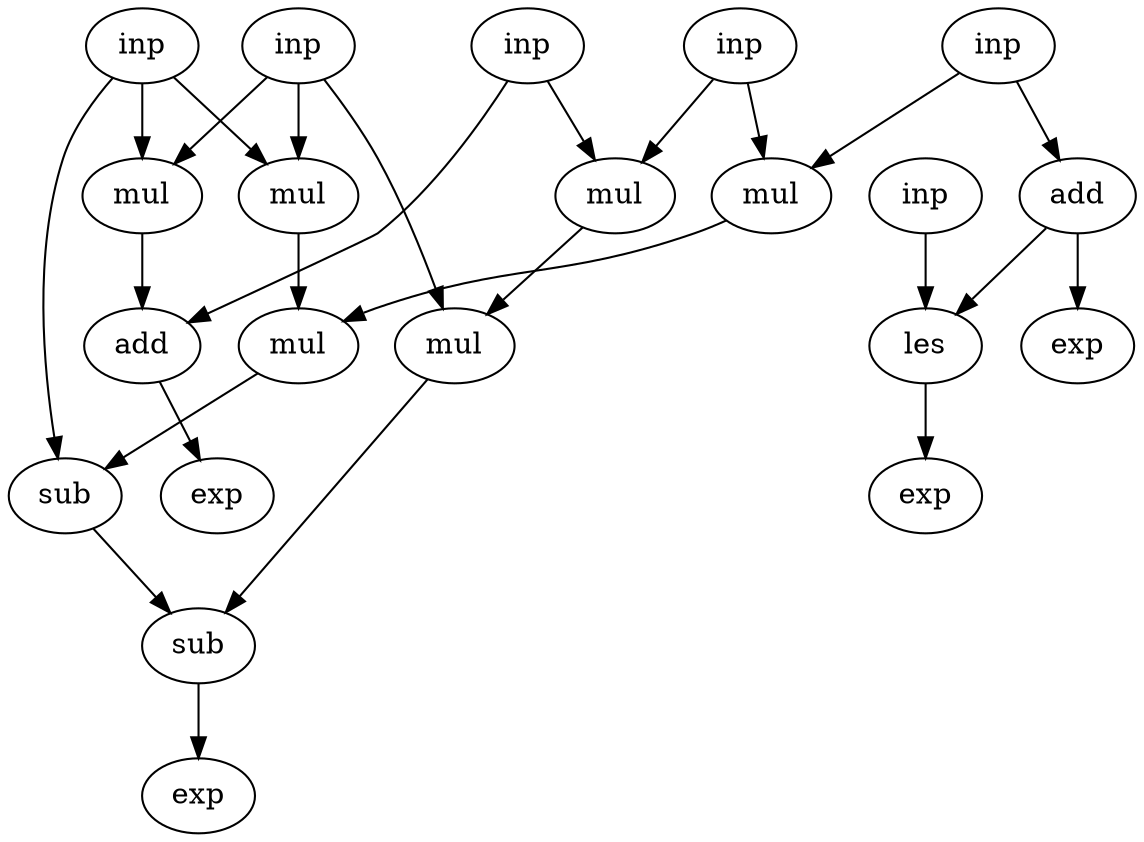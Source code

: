 digraph hal {
    node [fontcolor=black,style=empty];
    1 [label = inp];
    2 [label = inp];
    3 [label = inp];
    4 [label = inp];
    5 [label = inp];
    6 [label = inp];
    7 [label = mul];
    8 [label = mul];
    9 [label = mul];
    10 [label = mul];
    11 [label = add];
    12 [label = mul];
    13 [label = add];
    14 [label = mul];
    15 [label = les];
    16 [label = sub];
    17 [label = sub];
    18 [label = exp];
    19 [label = exp];
    20 [label = exp];
    21 [label = exp];
    1 -> 7 [name=1];
    1 -> 16 [name=2];
    1 -> 8 [name=3];
    2 -> 7 [name=4];
    2 -> 8 [name=5];
    2 -> 14 [name=6];
    3 -> 9 [name=7];
    3 -> 10 [name=8];
    4 -> 9 [name=9];
    4 -> 11 [name=10];
    5 -> 13 [name=11];
    5 -> 10 [name=12];
    6 -> 15 [name=13];
    7 -> 12 [name=14];
    8 -> 13 [name=15];
    9 -> 12 [name=16];
    10 -> 14 [name=17];
    11 -> 15 [name=18];
    11 -> 21 [name=19];
    12 -> 16 [name=20];
    13 -> 19 [name=21];
    14 -> 17 [name=22];
    15 -> 20 [name=23];
    16 -> 17 [name=24];
    17 -> 18 [name=25];
}